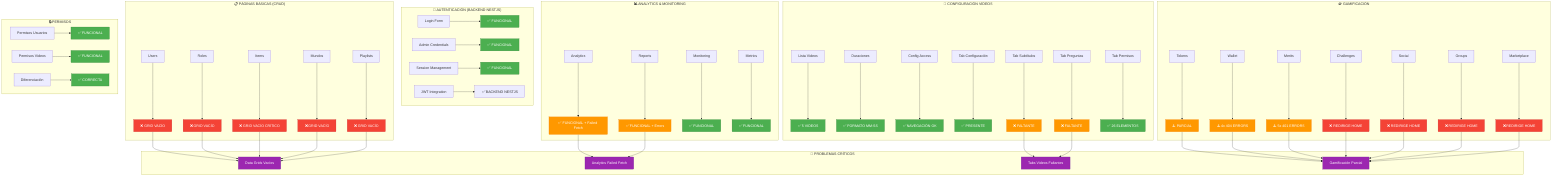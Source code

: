 %% ESTADO GAMIFIER ADMIN FRONTEND - ÚLTIMA ACTUALIZACIÓN v2.0
%% Fecha: 2025-01-19
%% Integración con Backend NestJS: ✅ COMPLETA

graph TD
    subgraph "🔐 AUTENTICACIÓN (BACKEND NESTJS)"
        A1[Login Form] --> A2[✅ FUNCIONAL]
        A3[Admin Credentials] --> A4[✅ FUNCIONAL]
        A5[Session Management] --> A6[✅ FUNCIONAL]
        A7[JWT Integration] --> A8[✅ BACKEND NESTJS]
    end

    subgraph "📋 PÁGINAS BÁSICAS (CRUD)"
        B1[Users] --> B2[❌ GRID VACÍO]
        B3[Roles] --> B4[❌ GRID VACÍO]
        B5[Items] --> B6[❌ GRID VACÍO CRÍTICO]
        B7[Mundos] --> B8[❌ GRID VACÍO]
        B9[Playlists] --> B10[❌ GRID VACÍO]
    end

    subgraph "🎥 CONFIGURACIÓN VIDEOS"
        C1[Lista Videos] --> C2[✅ 5 VIDEOS]
        C3[Duraciones] --> C4[✅ FORMATO MM:SS]
        C5[Config Access] --> C6[✅ NAVEGACIÓN OK]
        C7[Tab Configuración] --> C8[✅ PRESENTE]
        C9[Tab Subtítulos] --> C10[❌ FALTANTE]
        C11[Tab Preguntas] --> C12[❌ FALTANTE]
        C13[Tab Permisos] --> C14[✅ 26 ELEMENTOS]
    end

    subgraph "🪙 GAMIFICACIÓN"
        D1[Tokens] --> D2[⚠️ PARCIAL]
        D3[Wallet] --> D4[⚠️ 4x 404 ERRORS]
        D5[Merits] --> D6[⚠️ 5x 401 ERRORS]
        D7[Challenges] --> D8[❌ REDIRIGE HOME]
        D9[Social] --> D10[❌ REDIRIGE HOME]
        D11[Groups] --> D12[❌ REDIRIGE HOME]
        D13[Marketplace] --> D14[❌ REDIRIGE HOME]
    end

    subgraph "📊 ANALYTICS & MONITORING"
        E1[Analytics] --> E2[✅ FUNCIONAL + Failed Fetch]
        E3[Reports] --> E4[✅ FUNCIONAL + Errors]
        E5[Monitoring] --> E6[✅ FUNCIONAL]
        E7[Metrics] --> E8[✅ FUNCIONAL]
    end

    subgraph "🔒 PERMISOS"
        F1[Permisos Usuarios] --> F2[✅ FUNCIONAL]
        F3[Permisos Videos] --> F4[✅ FUNCIONAL]
        F5[Diferenciación] --> F6[✅ CORRECTA]
    end

    subgraph "🚨 PROBLEMAS CRÍTICOS"
        G1[Data Grids Vacíos]
        G2[Analytics Failed Fetch]
        G3[Tabs Videos Faltantes]
        G4[Gamificación Parcial]
    end

    B2 --> G1
    B4 --> G1
    B6 --> G1
    B8 --> G1
    B10 --> G1
    
    E2 --> G2
    E4 --> G2
    
    C10 --> G3
    C12 --> G3
    
    D2 --> G4
    D4 --> G4
    D6 --> G4
    D8 --> G4
    D10 --> G4
    D12 --> G4
    D14 --> G4

    classDef functional fill:#4CAF50,stroke:#2E7D32,color:#fff
    classDef partial fill:#FF9800,stroke:#F57C00,color:#fff
    classDef broken fill:#f44336,stroke:#c62828,color:#fff
    classDef critical fill:#9C27B0,stroke:#6A1B9A,color:#fff

    class A2,A4,A6,C2,C4,C6,C8,C14,E6,E8,F2,F4,F6 functional
    class C10,C12,D2,D4,D6,E2,E4 partial
    class B2,B4,B6,B8,B10,D8,D10,D12,D14 broken
    class G1,G2,G3,G4 critical